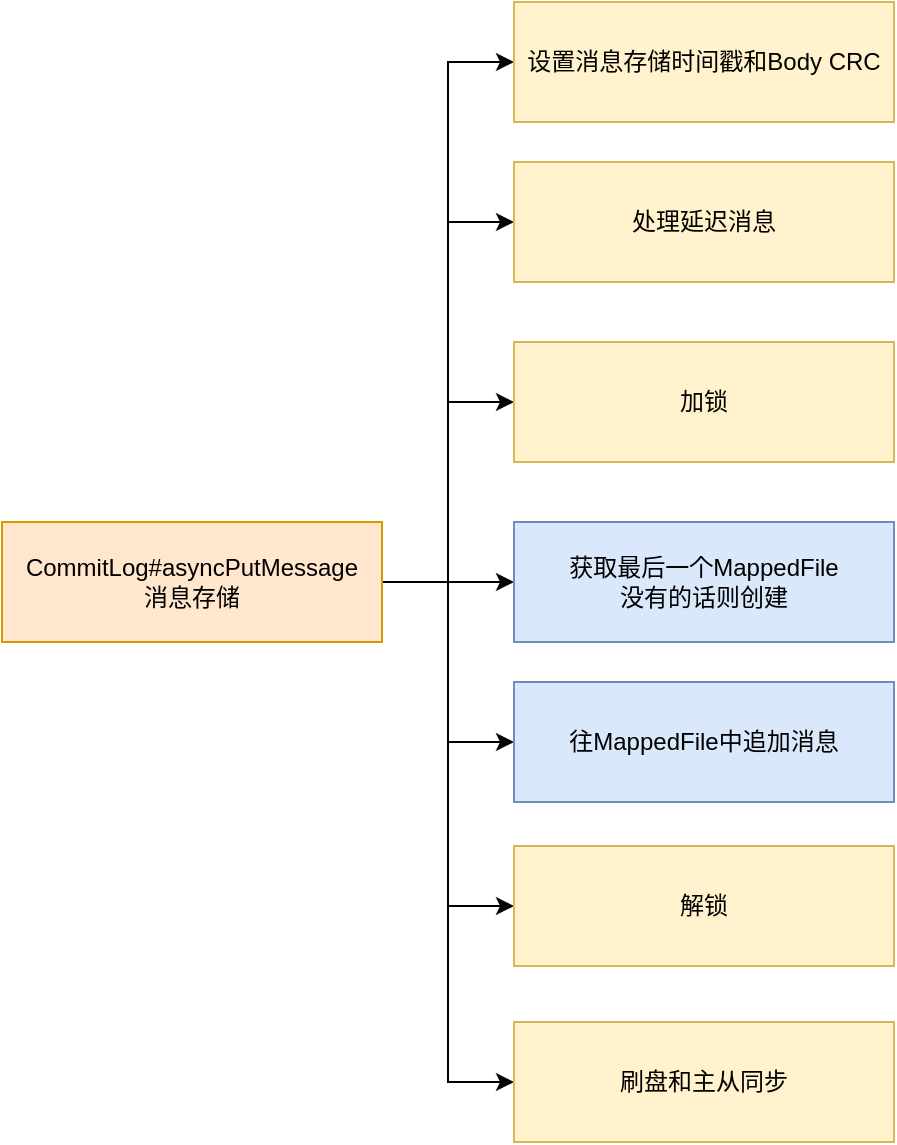 <mxfile version="15.8.4" type="device"><diagram id="BvJ7YlO8VEh9qu7dRiDz" name="第 1 页"><mxGraphModel dx="946" dy="625" grid="1" gridSize="10" guides="1" tooltips="1" connect="1" arrows="1" fold="1" page="1" pageScale="1" pageWidth="827" pageHeight="1169" math="0" shadow="0"><root><mxCell id="0"/><mxCell id="1" parent="0"/><mxCell id="aIVU4XOa9_GsHf0Dxe0a-11" style="edgeStyle=orthogonalEdgeStyle;rounded=0;orthogonalLoop=1;jettySize=auto;html=1;exitX=1;exitY=0.5;exitDx=0;exitDy=0;entryX=0;entryY=0.5;entryDx=0;entryDy=0;" edge="1" parent="1" source="aIVU4XOa9_GsHf0Dxe0a-1" target="aIVU4XOa9_GsHf0Dxe0a-2"><mxGeometry relative="1" as="geometry"/></mxCell><mxCell id="aIVU4XOa9_GsHf0Dxe0a-12" style="edgeStyle=orthogonalEdgeStyle;rounded=0;orthogonalLoop=1;jettySize=auto;html=1;exitX=1;exitY=0.5;exitDx=0;exitDy=0;entryX=0;entryY=0.5;entryDx=0;entryDy=0;" edge="1" parent="1" source="aIVU4XOa9_GsHf0Dxe0a-1" target="aIVU4XOa9_GsHf0Dxe0a-3"><mxGeometry relative="1" as="geometry"/></mxCell><mxCell id="aIVU4XOa9_GsHf0Dxe0a-13" style="edgeStyle=orthogonalEdgeStyle;rounded=0;orthogonalLoop=1;jettySize=auto;html=1;exitX=1;exitY=0.5;exitDx=0;exitDy=0;entryX=0;entryY=0.5;entryDx=0;entryDy=0;" edge="1" parent="1" source="aIVU4XOa9_GsHf0Dxe0a-1" target="aIVU4XOa9_GsHf0Dxe0a-4"><mxGeometry relative="1" as="geometry"/></mxCell><mxCell id="aIVU4XOa9_GsHf0Dxe0a-14" style="edgeStyle=orthogonalEdgeStyle;rounded=0;orthogonalLoop=1;jettySize=auto;html=1;exitX=1;exitY=0.5;exitDx=0;exitDy=0;entryX=0;entryY=0.5;entryDx=0;entryDy=0;" edge="1" parent="1" source="aIVU4XOa9_GsHf0Dxe0a-1" target="aIVU4XOa9_GsHf0Dxe0a-9"><mxGeometry relative="1" as="geometry"/></mxCell><mxCell id="aIVU4XOa9_GsHf0Dxe0a-16" style="edgeStyle=orthogonalEdgeStyle;rounded=0;orthogonalLoop=1;jettySize=auto;html=1;exitX=1;exitY=0.5;exitDx=0;exitDy=0;entryX=0;entryY=0.5;entryDx=0;entryDy=0;" edge="1" parent="1" source="aIVU4XOa9_GsHf0Dxe0a-1" target="aIVU4XOa9_GsHf0Dxe0a-10"><mxGeometry relative="1" as="geometry"/></mxCell><mxCell id="aIVU4XOa9_GsHf0Dxe0a-17" style="edgeStyle=orthogonalEdgeStyle;rounded=0;orthogonalLoop=1;jettySize=auto;html=1;exitX=1;exitY=0.5;exitDx=0;exitDy=0;entryX=0;entryY=0.5;entryDx=0;entryDy=0;" edge="1" parent="1" source="aIVU4XOa9_GsHf0Dxe0a-1" target="aIVU4XOa9_GsHf0Dxe0a-5"><mxGeometry relative="1" as="geometry"/></mxCell><mxCell id="aIVU4XOa9_GsHf0Dxe0a-18" style="edgeStyle=orthogonalEdgeStyle;rounded=0;orthogonalLoop=1;jettySize=auto;html=1;exitX=1;exitY=0.5;exitDx=0;exitDy=0;entryX=0;entryY=0.5;entryDx=0;entryDy=0;" edge="1" parent="1" source="aIVU4XOa9_GsHf0Dxe0a-1" target="aIVU4XOa9_GsHf0Dxe0a-6"><mxGeometry relative="1" as="geometry"/></mxCell><mxCell id="aIVU4XOa9_GsHf0Dxe0a-1" value="CommitLog#asyncPutMessage&lt;br&gt;消息存储" style="rounded=0;whiteSpace=wrap;html=1;fillColor=#ffe6cc;strokeColor=#d79b00;" vertex="1" parent="1"><mxGeometry x="94" y="360" width="190" height="60" as="geometry"/></mxCell><mxCell id="aIVU4XOa9_GsHf0Dxe0a-2" value="设置消息存储时间戳和Body CRC" style="rounded=0;whiteSpace=wrap;html=1;fillColor=#fff2cc;strokeColor=#d6b656;" vertex="1" parent="1"><mxGeometry x="350" y="100" width="190" height="60" as="geometry"/></mxCell><mxCell id="aIVU4XOa9_GsHf0Dxe0a-3" value="处理延迟消息" style="rounded=0;whiteSpace=wrap;html=1;fillColor=#fff2cc;strokeColor=#d6b656;" vertex="1" parent="1"><mxGeometry x="350" y="180" width="190" height="60" as="geometry"/></mxCell><mxCell id="aIVU4XOa9_GsHf0Dxe0a-4" value="加锁" style="rounded=0;whiteSpace=wrap;html=1;fillColor=#fff2cc;strokeColor=#d6b656;" vertex="1" parent="1"><mxGeometry x="350" y="270" width="190" height="60" as="geometry"/></mxCell><mxCell id="aIVU4XOa9_GsHf0Dxe0a-5" value="解锁" style="rounded=0;whiteSpace=wrap;html=1;fillColor=#fff2cc;strokeColor=#d6b656;" vertex="1" parent="1"><mxGeometry x="350" y="522" width="190" height="60" as="geometry"/></mxCell><mxCell id="aIVU4XOa9_GsHf0Dxe0a-6" value="刷盘和主从同步" style="rounded=0;whiteSpace=wrap;html=1;fillColor=#fff2cc;strokeColor=#d6b656;" vertex="1" parent="1"><mxGeometry x="350" y="610" width="190" height="60" as="geometry"/></mxCell><mxCell id="aIVU4XOa9_GsHf0Dxe0a-9" value="获取最后一个MappedFile&lt;br&gt;没有的话则创建" style="rounded=0;whiteSpace=wrap;html=1;fillColor=#dae8fc;strokeColor=#6c8ebf;" vertex="1" parent="1"><mxGeometry x="350" y="360" width="190" height="60" as="geometry"/></mxCell><mxCell id="aIVU4XOa9_GsHf0Dxe0a-10" value="往MappedFile中追加消息" style="rounded=0;whiteSpace=wrap;html=1;fillColor=#dae8fc;strokeColor=#6c8ebf;" vertex="1" parent="1"><mxGeometry x="350" y="440" width="190" height="60" as="geometry"/></mxCell></root></mxGraphModel></diagram></mxfile>